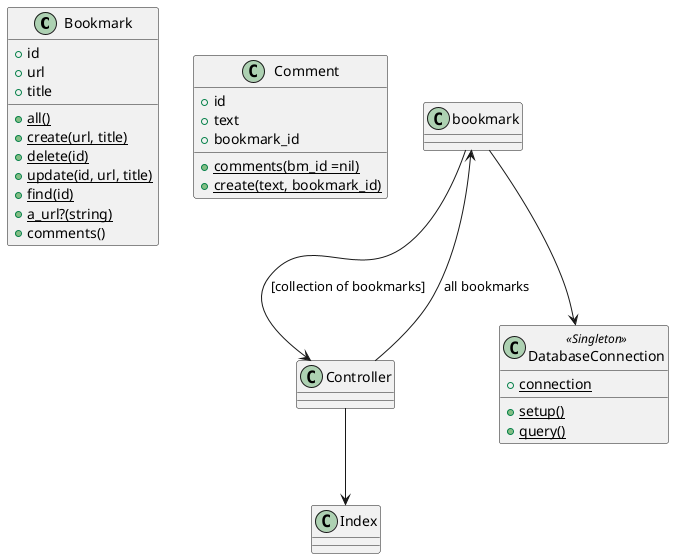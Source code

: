 @startuml

class Bookmark {
    +id
    +url
    +title
    +{static} all()
    +{static} create(url, title)
    +{static} delete(id)
    +{static} update(id, url, title)
    +{static} find(id)
    +{static} a_url?(string)
    +comments()
}

class Comment {
    +id
    +text
    +bookmark_id
    +{static} comments(bm_id =nil)
    +{static} create(text, bookmark_id)

}

class DatabaseConnection <<Singleton>>  {
    +{static} connection
    +{static} setup()
    +{static} query()
}

Controller --> bookmark: all bookmarks
Controller --> Index
bookmark --> Controller: [collection of bookmarks]
bookmark --> DatabaseConnection

@enduml
